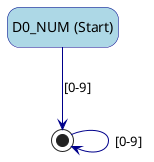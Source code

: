 @startuml
hide empty description
skinparam state {
  BackgroundColor lightblue
  ArrowColor darkblue
  BorderColor darkblue
}

state "D0_NUM (Start)" as D0_num
state "D1_NUM_accept" as D1_num <<end>>

D0_num --> D1_num : [0-9]
D1_num --> D1_num : [0-9]
@enduml

